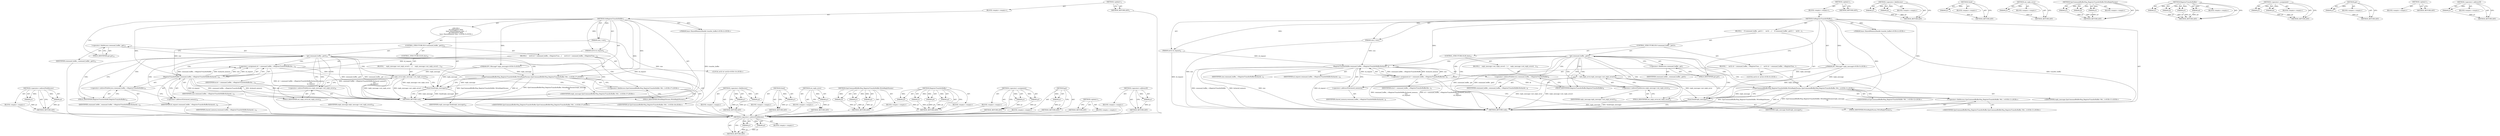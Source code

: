 digraph "&lt;operator&gt;.addressOf" {
vulnerable_89 [label=<(METHOD,&lt;operator&gt;.indirectFieldAccess)>];
vulnerable_90 [label=<(PARAM,p1)>];
vulnerable_91 [label=<(PARAM,p2)>];
vulnerable_92 [label=<(BLOCK,&lt;empty&gt;,&lt;empty&gt;)>];
vulnerable_93 [label=<(METHOD_RETURN,ANY)>];
vulnerable_6 [label=<(METHOD,&lt;global&gt;)<SUB>1</SUB>>];
vulnerable_7 [label=<(BLOCK,&lt;empty&gt;,&lt;empty&gt;)<SUB>1</SUB>>];
vulnerable_8 [label=<(METHOD,OnRegisterTransferBuffer)<SUB>1</SUB>>];
vulnerable_9 [label="<(PARAM,base::SharedMemoryHandle transfer_buffer)<SUB>2</SUB>>"];
vulnerable_10 [label=<(PARAM,size_t size)<SUB>3</SUB>>];
vulnerable_11 [label=<(PARAM,int32 id_request)<SUB>4</SUB>>];
vulnerable_12 [label="<(PARAM,IPC::Message* reply_message)<SUB>5</SUB>>"];
vulnerable_13 [label="<(BLOCK,{
#if defined(OS_WIN)
  base::SharedMemory shar...,{
#if defined(OS_WIN)
  base::SharedMemory shar...)<SUB>5</SUB>>"];
vulnerable_14 [label=<(CONTROL_STRUCTURE,IF,if (command_buffer_.get()))<SUB>13</SUB>>];
vulnerable_15 [label=<(get,command_buffer_.get())<SUB>13</SUB>>];
vulnerable_16 [label=<(&lt;operator&gt;.fieldAccess,command_buffer_.get)<SUB>13</SUB>>];
vulnerable_17 [label=<(IDENTIFIER,command_buffer_,command_buffer_.get())<SUB>13</SUB>>];
vulnerable_18 [label=<(FIELD_IDENTIFIER,get,get)<SUB>13</SUB>>];
vulnerable_19 [label=<(BLOCK,{
     int32 id = command_buffer_-&gt;RegisterTran...,{
     int32 id = command_buffer_-&gt;RegisterTran...)<SUB>13</SUB>>];
vulnerable_20 [label="<(LOCAL,int32 id: int32)<SUB>14</SUB>>"];
vulnerable_21 [label=<(&lt;operator&gt;.assignment,id = command_buffer_-&gt;RegisterTransferBuffer(&amp;s...)<SUB>14</SUB>>];
vulnerable_22 [label=<(IDENTIFIER,id,id = command_buffer_-&gt;RegisterTransferBuffer(&amp;s...)<SUB>14</SUB>>];
vulnerable_23 [label=<(RegisterTransferBuffer,command_buffer_-&gt;RegisterTransferBuffer(&amp;shared...)<SUB>14</SUB>>];
vulnerable_24 [label=<(&lt;operator&gt;.indirectFieldAccess,command_buffer_-&gt;RegisterTransferBuffer)<SUB>14</SUB>>];
vulnerable_25 [label=<(IDENTIFIER,command_buffer_,command_buffer_-&gt;RegisterTransferBuffer(&amp;shared...)<SUB>14</SUB>>];
vulnerable_26 [label=<(FIELD_IDENTIFIER,RegisterTransferBuffer,RegisterTransferBuffer)<SUB>14</SUB>>];
vulnerable_27 [label=<(&lt;operator&gt;.addressOf,&amp;shared_memory)<SUB>14</SUB>>];
vulnerable_28 [label=<(IDENTIFIER,shared_memory,command_buffer_-&gt;RegisterTransferBuffer(&amp;shared...)<SUB>14</SUB>>];
vulnerable_29 [label=<(IDENTIFIER,size,command_buffer_-&gt;RegisterTransferBuffer(&amp;shared...)<SUB>15</SUB>>];
vulnerable_30 [label=<(IDENTIFIER,id_request,command_buffer_-&gt;RegisterTransferBuffer(&amp;shared...)<SUB>16</SUB>>];
vulnerable_31 [label="<(GpuCommandBufferMsg_RegisterTransferBuffer.WriteReplyParams,GpuCommandBufferMsg_RegisterTransferBuffer::Wri...)<SUB>17</SUB>>"];
vulnerable_32 [label="<(&lt;operator&gt;.fieldAccess,GpuCommandBufferMsg_RegisterTransferBuffer::Wri...)<SUB>17</SUB>>"];
vulnerable_33 [label="<(IDENTIFIER,GpuCommandBufferMsg_RegisterTransferBuffer,GpuCommandBufferMsg_RegisterTransferBuffer::Wri...)<SUB>17</SUB>>"];
vulnerable_34 [label=<(FIELD_IDENTIFIER,WriteReplyParams,WriteReplyParams)<SUB>17</SUB>>];
vulnerable_35 [label="<(IDENTIFIER,reply_message,GpuCommandBufferMsg_RegisterTransferBuffer::Wri...)<SUB>17</SUB>>"];
vulnerable_36 [label="<(IDENTIFIER,id,GpuCommandBufferMsg_RegisterTransferBuffer::Wri...)<SUB>18</SUB>>"];
vulnerable_37 [label=<(CONTROL_STRUCTURE,ELSE,else)<SUB>19</SUB>>];
vulnerable_38 [label=<(BLOCK,{
    reply_message-&gt;set_reply_error();
  },{
    reply_message-&gt;set_reply_error();
  })<SUB>19</SUB>>];
vulnerable_39 [label=<(set_reply_error,reply_message-&gt;set_reply_error())<SUB>20</SUB>>];
vulnerable_40 [label=<(&lt;operator&gt;.indirectFieldAccess,reply_message-&gt;set_reply_error)<SUB>20</SUB>>];
vulnerable_41 [label=<(IDENTIFIER,reply_message,reply_message-&gt;set_reply_error())<SUB>20</SUB>>];
vulnerable_42 [label=<(FIELD_IDENTIFIER,set_reply_error,set_reply_error)<SUB>20</SUB>>];
vulnerable_43 [label=<(Send,Send(reply_message))<SUB>23</SUB>>];
vulnerable_44 [label=<(IDENTIFIER,reply_message,Send(reply_message))<SUB>23</SUB>>];
vulnerable_45 [label=<(METHOD_RETURN,void)<SUB>1</SUB>>];
vulnerable_47 [label=<(METHOD_RETURN,ANY)<SUB>1</SUB>>];
vulnerable_72 [label=<(METHOD,&lt;operator&gt;.fieldAccess)>];
vulnerable_73 [label=<(PARAM,p1)>];
vulnerable_74 [label=<(PARAM,p2)>];
vulnerable_75 [label=<(BLOCK,&lt;empty&gt;,&lt;empty&gt;)>];
vulnerable_76 [label=<(METHOD_RETURN,ANY)>];
vulnerable_108 [label=<(METHOD,Send)>];
vulnerable_109 [label=<(PARAM,p1)>];
vulnerable_110 [label=<(BLOCK,&lt;empty&gt;,&lt;empty&gt;)>];
vulnerable_111 [label=<(METHOD_RETURN,ANY)>];
vulnerable_104 [label=<(METHOD,set_reply_error)>];
vulnerable_105 [label=<(PARAM,p1)>];
vulnerable_106 [label=<(BLOCK,&lt;empty&gt;,&lt;empty&gt;)>];
vulnerable_107 [label=<(METHOD_RETURN,ANY)>];
vulnerable_98 [label=<(METHOD,GpuCommandBufferMsg_RegisterTransferBuffer.WriteReplyParams)>];
vulnerable_99 [label=<(PARAM,p1)>];
vulnerable_100 [label=<(PARAM,p2)>];
vulnerable_101 [label=<(PARAM,p3)>];
vulnerable_102 [label=<(BLOCK,&lt;empty&gt;,&lt;empty&gt;)>];
vulnerable_103 [label=<(METHOD_RETURN,ANY)>];
vulnerable_82 [label=<(METHOD,RegisterTransferBuffer)>];
vulnerable_83 [label=<(PARAM,p1)>];
vulnerable_84 [label=<(PARAM,p2)>];
vulnerable_85 [label=<(PARAM,p3)>];
vulnerable_86 [label=<(PARAM,p4)>];
vulnerable_87 [label=<(BLOCK,&lt;empty&gt;,&lt;empty&gt;)>];
vulnerable_88 [label=<(METHOD_RETURN,ANY)>];
vulnerable_77 [label=<(METHOD,&lt;operator&gt;.assignment)>];
vulnerable_78 [label=<(PARAM,p1)>];
vulnerable_79 [label=<(PARAM,p2)>];
vulnerable_80 [label=<(BLOCK,&lt;empty&gt;,&lt;empty&gt;)>];
vulnerable_81 [label=<(METHOD_RETURN,ANY)>];
vulnerable_68 [label=<(METHOD,get)>];
vulnerable_69 [label=<(PARAM,p1)>];
vulnerable_70 [label=<(BLOCK,&lt;empty&gt;,&lt;empty&gt;)>];
vulnerable_71 [label=<(METHOD_RETURN,ANY)>];
vulnerable_62 [label=<(METHOD,&lt;global&gt;)<SUB>1</SUB>>];
vulnerable_63 [label=<(BLOCK,&lt;empty&gt;,&lt;empty&gt;)>];
vulnerable_64 [label=<(METHOD_RETURN,ANY)>];
vulnerable_94 [label=<(METHOD,&lt;operator&gt;.addressOf)>];
vulnerable_95 [label=<(PARAM,p1)>];
vulnerable_96 [label=<(BLOCK,&lt;empty&gt;,&lt;empty&gt;)>];
vulnerable_97 [label=<(METHOD_RETURN,ANY)>];
fixed_89 [label=<(METHOD,&lt;operator&gt;.indirectFieldAccess)>];
fixed_90 [label=<(PARAM,p1)>];
fixed_91 [label=<(PARAM,p2)>];
fixed_92 [label=<(BLOCK,&lt;empty&gt;,&lt;empty&gt;)>];
fixed_93 [label=<(METHOD_RETURN,ANY)>];
fixed_6 [label=<(METHOD,&lt;global&gt;)<SUB>1</SUB>>];
fixed_7 [label=<(BLOCK,&lt;empty&gt;,&lt;empty&gt;)<SUB>1</SUB>>];
fixed_8 [label=<(METHOD,OnRegisterTransferBuffer)<SUB>1</SUB>>];
fixed_9 [label="<(PARAM,base::SharedMemoryHandle transfer_buffer)<SUB>2</SUB>>"];
fixed_10 [label=<(PARAM,size_t size)<SUB>3</SUB>>];
fixed_11 [label=<(PARAM,int32 id_request)<SUB>4</SUB>>];
fixed_12 [label="<(PARAM,IPC::Message* reply_message)<SUB>5</SUB>>"];
fixed_13 [label=<(BLOCK,{
 
   if (command_buffer_.get()) {
     int32 ...,{
 
   if (command_buffer_.get()) {
     int32 ...)<SUB>5</SUB>>];
fixed_14 [label=<(CONTROL_STRUCTURE,IF,if (command_buffer_.get()))<SUB>7</SUB>>];
fixed_15 [label=<(get,command_buffer_.get())<SUB>7</SUB>>];
fixed_16 [label=<(&lt;operator&gt;.fieldAccess,command_buffer_.get)<SUB>7</SUB>>];
fixed_17 [label=<(IDENTIFIER,command_buffer_,command_buffer_.get())<SUB>7</SUB>>];
fixed_18 [label=<(FIELD_IDENTIFIER,get,get)<SUB>7</SUB>>];
fixed_19 [label=<(BLOCK,{
     int32 id = command_buffer_-&gt;RegisterTran...,{
     int32 id = command_buffer_-&gt;RegisterTran...)<SUB>7</SUB>>];
fixed_20 [label="<(LOCAL,int32 id: int32)<SUB>8</SUB>>"];
fixed_21 [label=<(&lt;operator&gt;.assignment,id = command_buffer_-&gt;RegisterTransferBuffer(&amp;s...)<SUB>8</SUB>>];
fixed_22 [label=<(IDENTIFIER,id,id = command_buffer_-&gt;RegisterTransferBuffer(&amp;s...)<SUB>8</SUB>>];
fixed_23 [label=<(RegisterTransferBuffer,command_buffer_-&gt;RegisterTransferBuffer(&amp;shared...)<SUB>8</SUB>>];
fixed_24 [label=<(&lt;operator&gt;.indirectFieldAccess,command_buffer_-&gt;RegisterTransferBuffer)<SUB>8</SUB>>];
fixed_25 [label=<(IDENTIFIER,command_buffer_,command_buffer_-&gt;RegisterTransferBuffer(&amp;shared...)<SUB>8</SUB>>];
fixed_26 [label=<(FIELD_IDENTIFIER,RegisterTransferBuffer,RegisterTransferBuffer)<SUB>8</SUB>>];
fixed_27 [label=<(&lt;operator&gt;.addressOf,&amp;shared_memory)<SUB>8</SUB>>];
fixed_28 [label=<(IDENTIFIER,shared_memory,command_buffer_-&gt;RegisterTransferBuffer(&amp;shared...)<SUB>8</SUB>>];
fixed_29 [label=<(IDENTIFIER,size,command_buffer_-&gt;RegisterTransferBuffer(&amp;shared...)<SUB>9</SUB>>];
fixed_30 [label=<(IDENTIFIER,id_request,command_buffer_-&gt;RegisterTransferBuffer(&amp;shared...)<SUB>10</SUB>>];
fixed_31 [label="<(GpuCommandBufferMsg_RegisterTransferBuffer.WriteReplyParams,GpuCommandBufferMsg_RegisterTransferBuffer::Wri...)<SUB>11</SUB>>"];
fixed_32 [label="<(&lt;operator&gt;.fieldAccess,GpuCommandBufferMsg_RegisterTransferBuffer::Wri...)<SUB>11</SUB>>"];
fixed_33 [label="<(IDENTIFIER,GpuCommandBufferMsg_RegisterTransferBuffer,GpuCommandBufferMsg_RegisterTransferBuffer::Wri...)<SUB>11</SUB>>"];
fixed_34 [label=<(FIELD_IDENTIFIER,WriteReplyParams,WriteReplyParams)<SUB>11</SUB>>];
fixed_35 [label="<(IDENTIFIER,reply_message,GpuCommandBufferMsg_RegisterTransferBuffer::Wri...)<SUB>11</SUB>>"];
fixed_36 [label="<(IDENTIFIER,id,GpuCommandBufferMsg_RegisterTransferBuffer::Wri...)<SUB>12</SUB>>"];
fixed_37 [label=<(CONTROL_STRUCTURE,ELSE,else)<SUB>13</SUB>>];
fixed_38 [label=<(BLOCK,{
    reply_message-&gt;set_reply_error();
  },{
    reply_message-&gt;set_reply_error();
  })<SUB>13</SUB>>];
fixed_39 [label=<(set_reply_error,reply_message-&gt;set_reply_error())<SUB>14</SUB>>];
fixed_40 [label=<(&lt;operator&gt;.indirectFieldAccess,reply_message-&gt;set_reply_error)<SUB>14</SUB>>];
fixed_41 [label=<(IDENTIFIER,reply_message,reply_message-&gt;set_reply_error())<SUB>14</SUB>>];
fixed_42 [label=<(FIELD_IDENTIFIER,set_reply_error,set_reply_error)<SUB>14</SUB>>];
fixed_43 [label=<(Send,Send(reply_message))<SUB>17</SUB>>];
fixed_44 [label=<(IDENTIFIER,reply_message,Send(reply_message))<SUB>17</SUB>>];
fixed_45 [label=<(METHOD_RETURN,void)<SUB>1</SUB>>];
fixed_47 [label=<(METHOD_RETURN,ANY)<SUB>1</SUB>>];
fixed_72 [label=<(METHOD,&lt;operator&gt;.fieldAccess)>];
fixed_73 [label=<(PARAM,p1)>];
fixed_74 [label=<(PARAM,p2)>];
fixed_75 [label=<(BLOCK,&lt;empty&gt;,&lt;empty&gt;)>];
fixed_76 [label=<(METHOD_RETURN,ANY)>];
fixed_108 [label=<(METHOD,Send)>];
fixed_109 [label=<(PARAM,p1)>];
fixed_110 [label=<(BLOCK,&lt;empty&gt;,&lt;empty&gt;)>];
fixed_111 [label=<(METHOD_RETURN,ANY)>];
fixed_104 [label=<(METHOD,set_reply_error)>];
fixed_105 [label=<(PARAM,p1)>];
fixed_106 [label=<(BLOCK,&lt;empty&gt;,&lt;empty&gt;)>];
fixed_107 [label=<(METHOD_RETURN,ANY)>];
fixed_98 [label=<(METHOD,GpuCommandBufferMsg_RegisterTransferBuffer.WriteReplyParams)>];
fixed_99 [label=<(PARAM,p1)>];
fixed_100 [label=<(PARAM,p2)>];
fixed_101 [label=<(PARAM,p3)>];
fixed_102 [label=<(BLOCK,&lt;empty&gt;,&lt;empty&gt;)>];
fixed_103 [label=<(METHOD_RETURN,ANY)>];
fixed_82 [label=<(METHOD,RegisterTransferBuffer)>];
fixed_83 [label=<(PARAM,p1)>];
fixed_84 [label=<(PARAM,p2)>];
fixed_85 [label=<(PARAM,p3)>];
fixed_86 [label=<(PARAM,p4)>];
fixed_87 [label=<(BLOCK,&lt;empty&gt;,&lt;empty&gt;)>];
fixed_88 [label=<(METHOD_RETURN,ANY)>];
fixed_77 [label=<(METHOD,&lt;operator&gt;.assignment)>];
fixed_78 [label=<(PARAM,p1)>];
fixed_79 [label=<(PARAM,p2)>];
fixed_80 [label=<(BLOCK,&lt;empty&gt;,&lt;empty&gt;)>];
fixed_81 [label=<(METHOD_RETURN,ANY)>];
fixed_68 [label=<(METHOD,get)>];
fixed_69 [label=<(PARAM,p1)>];
fixed_70 [label=<(BLOCK,&lt;empty&gt;,&lt;empty&gt;)>];
fixed_71 [label=<(METHOD_RETURN,ANY)>];
fixed_62 [label=<(METHOD,&lt;global&gt;)<SUB>1</SUB>>];
fixed_63 [label=<(BLOCK,&lt;empty&gt;,&lt;empty&gt;)>];
fixed_64 [label=<(METHOD_RETURN,ANY)>];
fixed_94 [label=<(METHOD,&lt;operator&gt;.addressOf)>];
fixed_95 [label=<(PARAM,p1)>];
fixed_96 [label=<(BLOCK,&lt;empty&gt;,&lt;empty&gt;)>];
fixed_97 [label=<(METHOD_RETURN,ANY)>];
vulnerable_89 -> vulnerable_90  [key=0, label="AST: "];
vulnerable_89 -> vulnerable_90  [key=1, label="DDG: "];
vulnerable_89 -> vulnerable_92  [key=0, label="AST: "];
vulnerable_89 -> vulnerable_91  [key=0, label="AST: "];
vulnerable_89 -> vulnerable_91  [key=1, label="DDG: "];
vulnerable_89 -> vulnerable_93  [key=0, label="AST: "];
vulnerable_89 -> vulnerable_93  [key=1, label="CFG: "];
vulnerable_90 -> vulnerable_93  [key=0, label="DDG: p1"];
vulnerable_91 -> vulnerable_93  [key=0, label="DDG: p2"];
vulnerable_92 -> fixed_89  [key=0];
vulnerable_93 -> fixed_89  [key=0];
vulnerable_6 -> vulnerable_7  [key=0, label="AST: "];
vulnerable_6 -> vulnerable_47  [key=0, label="AST: "];
vulnerable_6 -> vulnerable_47  [key=1, label="CFG: "];
vulnerable_7 -> vulnerable_8  [key=0, label="AST: "];
vulnerable_8 -> vulnerable_9  [key=0, label="AST: "];
vulnerable_8 -> vulnerable_9  [key=1, label="DDG: "];
vulnerable_8 -> vulnerable_10  [key=0, label="AST: "];
vulnerable_8 -> vulnerable_10  [key=1, label="DDG: "];
vulnerable_8 -> vulnerable_11  [key=0, label="AST: "];
vulnerable_8 -> vulnerable_11  [key=1, label="DDG: "];
vulnerable_8 -> vulnerable_12  [key=0, label="AST: "];
vulnerable_8 -> vulnerable_12  [key=1, label="DDG: "];
vulnerable_8 -> vulnerable_13  [key=0, label="AST: "];
vulnerable_8 -> vulnerable_45  [key=0, label="AST: "];
vulnerable_8 -> vulnerable_18  [key=0, label="CFG: "];
vulnerable_8 -> vulnerable_43  [key=0, label="DDG: "];
vulnerable_8 -> vulnerable_31  [key=0, label="DDG: "];
vulnerable_8 -> vulnerable_23  [key=0, label="DDG: "];
vulnerable_9 -> vulnerable_45  [key=0, label="DDG: transfer_buffer"];
vulnerable_10 -> vulnerable_45  [key=0, label="DDG: size"];
vulnerable_10 -> vulnerable_23  [key=0, label="DDG: size"];
vulnerable_11 -> vulnerable_45  [key=0, label="DDG: id_request"];
vulnerable_11 -> vulnerable_23  [key=0, label="DDG: id_request"];
vulnerable_12 -> vulnerable_43  [key=0, label="DDG: reply_message"];
vulnerable_12 -> vulnerable_31  [key=0, label="DDG: reply_message"];
vulnerable_12 -> vulnerable_39  [key=0, label="DDG: reply_message"];
vulnerable_13 -> vulnerable_14  [key=0, label="AST: "];
vulnerable_13 -> vulnerable_43  [key=0, label="AST: "];
vulnerable_14 -> vulnerable_15  [key=0, label="AST: "];
vulnerable_14 -> vulnerable_19  [key=0, label="AST: "];
vulnerable_14 -> vulnerable_37  [key=0, label="AST: "];
vulnerable_15 -> vulnerable_16  [key=0, label="AST: "];
vulnerable_15 -> vulnerable_26  [key=0, label="CFG: "];
vulnerable_15 -> vulnerable_26  [key=1, label="CDG: "];
vulnerable_15 -> vulnerable_42  [key=0, label="CFG: "];
vulnerable_15 -> vulnerable_42  [key=1, label="CDG: "];
vulnerable_15 -> vulnerable_45  [key=0, label="DDG: command_buffer_.get"];
vulnerable_15 -> vulnerable_45  [key=1, label="DDG: command_buffer_.get()"];
vulnerable_15 -> vulnerable_40  [key=0, label="CDG: "];
vulnerable_15 -> vulnerable_24  [key=0, label="CDG: "];
vulnerable_15 -> vulnerable_34  [key=0, label="CDG: "];
vulnerable_15 -> vulnerable_21  [key=0, label="CDG: "];
vulnerable_15 -> vulnerable_32  [key=0, label="CDG: "];
vulnerable_15 -> vulnerable_23  [key=0, label="CDG: "];
vulnerable_15 -> vulnerable_39  [key=0, label="CDG: "];
vulnerable_15 -> vulnerable_27  [key=0, label="CDG: "];
vulnerable_15 -> vulnerable_31  [key=0, label="CDG: "];
vulnerable_16 -> vulnerable_17  [key=0, label="AST: "];
vulnerable_16 -> vulnerable_18  [key=0, label="AST: "];
vulnerable_16 -> vulnerable_15  [key=0, label="CFG: "];
vulnerable_17 -> fixed_89  [key=0];
vulnerable_18 -> vulnerable_16  [key=0, label="CFG: "];
vulnerable_19 -> vulnerable_20  [key=0, label="AST: "];
vulnerable_19 -> vulnerable_21  [key=0, label="AST: "];
vulnerable_19 -> vulnerable_31  [key=0, label="AST: "];
vulnerable_20 -> fixed_89  [key=0];
vulnerable_21 -> vulnerable_22  [key=0, label="AST: "];
vulnerable_21 -> vulnerable_23  [key=0, label="AST: "];
vulnerable_21 -> vulnerable_34  [key=0, label="CFG: "];
vulnerable_21 -> vulnerable_45  [key=0, label="DDG: command_buffer_-&gt;RegisterTransferBuffer(&amp;shared_memory,
                                                       size,
                                                       id_request)"];
vulnerable_21 -> vulnerable_45  [key=1, label="DDG: id = command_buffer_-&gt;RegisterTransferBuffer(&amp;shared_memory,
                                                       size,
                                                       id_request)"];
vulnerable_21 -> vulnerable_31  [key=0, label="DDG: id"];
vulnerable_22 -> fixed_89  [key=0];
vulnerable_23 -> vulnerable_24  [key=0, label="AST: "];
vulnerable_23 -> vulnerable_27  [key=0, label="AST: "];
vulnerable_23 -> vulnerable_29  [key=0, label="AST: "];
vulnerable_23 -> vulnerable_30  [key=0, label="AST: "];
vulnerable_23 -> vulnerable_21  [key=0, label="CFG: "];
vulnerable_23 -> vulnerable_21  [key=1, label="DDG: command_buffer_-&gt;RegisterTransferBuffer"];
vulnerable_23 -> vulnerable_21  [key=2, label="DDG: &amp;shared_memory"];
vulnerable_23 -> vulnerable_21  [key=3, label="DDG: size"];
vulnerable_23 -> vulnerable_21  [key=4, label="DDG: id_request"];
vulnerable_23 -> vulnerable_45  [key=0, label="DDG: command_buffer_-&gt;RegisterTransferBuffer"];
vulnerable_23 -> vulnerable_45  [key=1, label="DDG: &amp;shared_memory"];
vulnerable_23 -> vulnerable_45  [key=2, label="DDG: size"];
vulnerable_23 -> vulnerable_45  [key=3, label="DDG: id_request"];
vulnerable_24 -> vulnerable_25  [key=0, label="AST: "];
vulnerable_24 -> vulnerable_26  [key=0, label="AST: "];
vulnerable_24 -> vulnerable_27  [key=0, label="CFG: "];
vulnerable_25 -> fixed_89  [key=0];
vulnerable_26 -> vulnerable_24  [key=0, label="CFG: "];
vulnerable_27 -> vulnerable_28  [key=0, label="AST: "];
vulnerable_27 -> vulnerable_23  [key=0, label="CFG: "];
vulnerable_28 -> fixed_89  [key=0];
vulnerable_29 -> fixed_89  [key=0];
vulnerable_30 -> fixed_89  [key=0];
vulnerable_31 -> vulnerable_32  [key=0, label="AST: "];
vulnerable_31 -> vulnerable_35  [key=0, label="AST: "];
vulnerable_31 -> vulnerable_36  [key=0, label="AST: "];
vulnerable_31 -> vulnerable_43  [key=0, label="CFG: "];
vulnerable_31 -> vulnerable_43  [key=1, label="DDG: reply_message"];
vulnerable_31 -> vulnerable_45  [key=0, label="DDG: GpuCommandBufferMsg_RegisterTransferBuffer::WriteReplyParams"];
vulnerable_31 -> vulnerable_45  [key=1, label="DDG: id"];
vulnerable_31 -> vulnerable_45  [key=2, label="DDG: GpuCommandBufferMsg_RegisterTransferBuffer::WriteReplyParams(reply_message,
                                                                 id)"];
vulnerable_32 -> vulnerable_33  [key=0, label="AST: "];
vulnerable_32 -> vulnerable_34  [key=0, label="AST: "];
vulnerable_32 -> vulnerable_31  [key=0, label="CFG: "];
vulnerable_33 -> fixed_89  [key=0];
vulnerable_34 -> vulnerable_32  [key=0, label="CFG: "];
vulnerable_35 -> fixed_89  [key=0];
vulnerable_36 -> fixed_89  [key=0];
vulnerable_37 -> vulnerable_38  [key=0, label="AST: "];
vulnerable_38 -> vulnerable_39  [key=0, label="AST: "];
vulnerable_39 -> vulnerable_40  [key=0, label="AST: "];
vulnerable_39 -> vulnerable_43  [key=0, label="CFG: "];
vulnerable_39 -> vulnerable_43  [key=1, label="DDG: reply_message-&gt;set_reply_error"];
vulnerable_39 -> vulnerable_45  [key=0, label="DDG: reply_message-&gt;set_reply_error"];
vulnerable_39 -> vulnerable_45  [key=1, label="DDG: reply_message-&gt;set_reply_error()"];
vulnerable_40 -> vulnerable_41  [key=0, label="AST: "];
vulnerable_40 -> vulnerable_42  [key=0, label="AST: "];
vulnerable_40 -> vulnerable_39  [key=0, label="CFG: "];
vulnerable_41 -> fixed_89  [key=0];
vulnerable_42 -> vulnerable_40  [key=0, label="CFG: "];
vulnerable_43 -> vulnerable_44  [key=0, label="AST: "];
vulnerable_43 -> vulnerable_45  [key=0, label="CFG: "];
vulnerable_43 -> vulnerable_45  [key=1, label="DDG: reply_message"];
vulnerable_43 -> vulnerable_45  [key=2, label="DDG: Send(reply_message)"];
vulnerable_44 -> fixed_89  [key=0];
vulnerable_45 -> fixed_89  [key=0];
vulnerable_47 -> fixed_89  [key=0];
vulnerable_72 -> vulnerable_73  [key=0, label="AST: "];
vulnerable_72 -> vulnerable_73  [key=1, label="DDG: "];
vulnerable_72 -> vulnerable_75  [key=0, label="AST: "];
vulnerable_72 -> vulnerable_74  [key=0, label="AST: "];
vulnerable_72 -> vulnerable_74  [key=1, label="DDG: "];
vulnerable_72 -> vulnerable_76  [key=0, label="AST: "];
vulnerable_72 -> vulnerable_76  [key=1, label="CFG: "];
vulnerable_73 -> vulnerable_76  [key=0, label="DDG: p1"];
vulnerable_74 -> vulnerable_76  [key=0, label="DDG: p2"];
vulnerable_75 -> fixed_89  [key=0];
vulnerable_76 -> fixed_89  [key=0];
vulnerable_108 -> vulnerable_109  [key=0, label="AST: "];
vulnerable_108 -> vulnerable_109  [key=1, label="DDG: "];
vulnerable_108 -> vulnerable_110  [key=0, label="AST: "];
vulnerable_108 -> vulnerable_111  [key=0, label="AST: "];
vulnerable_108 -> vulnerable_111  [key=1, label="CFG: "];
vulnerable_109 -> vulnerable_111  [key=0, label="DDG: p1"];
vulnerable_110 -> fixed_89  [key=0];
vulnerable_111 -> fixed_89  [key=0];
vulnerable_104 -> vulnerable_105  [key=0, label="AST: "];
vulnerable_104 -> vulnerable_105  [key=1, label="DDG: "];
vulnerable_104 -> vulnerable_106  [key=0, label="AST: "];
vulnerable_104 -> vulnerable_107  [key=0, label="AST: "];
vulnerable_104 -> vulnerable_107  [key=1, label="CFG: "];
vulnerable_105 -> vulnerable_107  [key=0, label="DDG: p1"];
vulnerable_106 -> fixed_89  [key=0];
vulnerable_107 -> fixed_89  [key=0];
vulnerable_98 -> vulnerable_99  [key=0, label="AST: "];
vulnerable_98 -> vulnerable_99  [key=1, label="DDG: "];
vulnerable_98 -> vulnerable_102  [key=0, label="AST: "];
vulnerable_98 -> vulnerable_100  [key=0, label="AST: "];
vulnerable_98 -> vulnerable_100  [key=1, label="DDG: "];
vulnerable_98 -> vulnerable_103  [key=0, label="AST: "];
vulnerable_98 -> vulnerable_103  [key=1, label="CFG: "];
vulnerable_98 -> vulnerable_101  [key=0, label="AST: "];
vulnerable_98 -> vulnerable_101  [key=1, label="DDG: "];
vulnerable_99 -> vulnerable_103  [key=0, label="DDG: p1"];
vulnerable_100 -> vulnerable_103  [key=0, label="DDG: p2"];
vulnerable_101 -> vulnerable_103  [key=0, label="DDG: p3"];
vulnerable_102 -> fixed_89  [key=0];
vulnerable_103 -> fixed_89  [key=0];
vulnerable_82 -> vulnerable_83  [key=0, label="AST: "];
vulnerable_82 -> vulnerable_83  [key=1, label="DDG: "];
vulnerable_82 -> vulnerable_87  [key=0, label="AST: "];
vulnerable_82 -> vulnerable_84  [key=0, label="AST: "];
vulnerable_82 -> vulnerable_84  [key=1, label="DDG: "];
vulnerable_82 -> vulnerable_88  [key=0, label="AST: "];
vulnerable_82 -> vulnerable_88  [key=1, label="CFG: "];
vulnerable_82 -> vulnerable_85  [key=0, label="AST: "];
vulnerable_82 -> vulnerable_85  [key=1, label="DDG: "];
vulnerable_82 -> vulnerable_86  [key=0, label="AST: "];
vulnerable_82 -> vulnerable_86  [key=1, label="DDG: "];
vulnerable_83 -> vulnerable_88  [key=0, label="DDG: p1"];
vulnerable_84 -> vulnerable_88  [key=0, label="DDG: p2"];
vulnerable_85 -> vulnerable_88  [key=0, label="DDG: p3"];
vulnerable_86 -> vulnerable_88  [key=0, label="DDG: p4"];
vulnerable_87 -> fixed_89  [key=0];
vulnerable_88 -> fixed_89  [key=0];
vulnerable_77 -> vulnerable_78  [key=0, label="AST: "];
vulnerable_77 -> vulnerable_78  [key=1, label="DDG: "];
vulnerable_77 -> vulnerable_80  [key=0, label="AST: "];
vulnerable_77 -> vulnerable_79  [key=0, label="AST: "];
vulnerable_77 -> vulnerable_79  [key=1, label="DDG: "];
vulnerable_77 -> vulnerable_81  [key=0, label="AST: "];
vulnerable_77 -> vulnerable_81  [key=1, label="CFG: "];
vulnerable_78 -> vulnerable_81  [key=0, label="DDG: p1"];
vulnerable_79 -> vulnerable_81  [key=0, label="DDG: p2"];
vulnerable_80 -> fixed_89  [key=0];
vulnerable_81 -> fixed_89  [key=0];
vulnerable_68 -> vulnerable_69  [key=0, label="AST: "];
vulnerable_68 -> vulnerable_69  [key=1, label="DDG: "];
vulnerable_68 -> vulnerable_70  [key=0, label="AST: "];
vulnerable_68 -> vulnerable_71  [key=0, label="AST: "];
vulnerable_68 -> vulnerable_71  [key=1, label="CFG: "];
vulnerable_69 -> vulnerable_71  [key=0, label="DDG: p1"];
vulnerable_70 -> fixed_89  [key=0];
vulnerable_71 -> fixed_89  [key=0];
vulnerable_62 -> vulnerable_63  [key=0, label="AST: "];
vulnerable_62 -> vulnerable_64  [key=0, label="AST: "];
vulnerable_62 -> vulnerable_64  [key=1, label="CFG: "];
vulnerable_63 -> fixed_89  [key=0];
vulnerable_64 -> fixed_89  [key=0];
vulnerable_94 -> vulnerable_95  [key=0, label="AST: "];
vulnerable_94 -> vulnerable_95  [key=1, label="DDG: "];
vulnerable_94 -> vulnerable_96  [key=0, label="AST: "];
vulnerable_94 -> vulnerable_97  [key=0, label="AST: "];
vulnerable_94 -> vulnerable_97  [key=1, label="CFG: "];
vulnerable_95 -> vulnerable_97  [key=0, label="DDG: p1"];
vulnerable_96 -> fixed_89  [key=0];
vulnerable_97 -> fixed_89  [key=0];
fixed_89 -> fixed_90  [key=0, label="AST: "];
fixed_89 -> fixed_90  [key=1, label="DDG: "];
fixed_89 -> fixed_92  [key=0, label="AST: "];
fixed_89 -> fixed_91  [key=0, label="AST: "];
fixed_89 -> fixed_91  [key=1, label="DDG: "];
fixed_89 -> fixed_93  [key=0, label="AST: "];
fixed_89 -> fixed_93  [key=1, label="CFG: "];
fixed_90 -> fixed_93  [key=0, label="DDG: p1"];
fixed_91 -> fixed_93  [key=0, label="DDG: p2"];
fixed_6 -> fixed_7  [key=0, label="AST: "];
fixed_6 -> fixed_47  [key=0, label="AST: "];
fixed_6 -> fixed_47  [key=1, label="CFG: "];
fixed_7 -> fixed_8  [key=0, label="AST: "];
fixed_8 -> fixed_9  [key=0, label="AST: "];
fixed_8 -> fixed_9  [key=1, label="DDG: "];
fixed_8 -> fixed_10  [key=0, label="AST: "];
fixed_8 -> fixed_10  [key=1, label="DDG: "];
fixed_8 -> fixed_11  [key=0, label="AST: "];
fixed_8 -> fixed_11  [key=1, label="DDG: "];
fixed_8 -> fixed_12  [key=0, label="AST: "];
fixed_8 -> fixed_12  [key=1, label="DDG: "];
fixed_8 -> fixed_13  [key=0, label="AST: "];
fixed_8 -> fixed_45  [key=0, label="AST: "];
fixed_8 -> fixed_18  [key=0, label="CFG: "];
fixed_8 -> fixed_43  [key=0, label="DDG: "];
fixed_8 -> fixed_31  [key=0, label="DDG: "];
fixed_8 -> fixed_23  [key=0, label="DDG: "];
fixed_9 -> fixed_45  [key=0, label="DDG: transfer_buffer"];
fixed_10 -> fixed_45  [key=0, label="DDG: size"];
fixed_10 -> fixed_23  [key=0, label="DDG: size"];
fixed_11 -> fixed_45  [key=0, label="DDG: id_request"];
fixed_11 -> fixed_23  [key=0, label="DDG: id_request"];
fixed_12 -> fixed_43  [key=0, label="DDG: reply_message"];
fixed_12 -> fixed_31  [key=0, label="DDG: reply_message"];
fixed_12 -> fixed_39  [key=0, label="DDG: reply_message"];
fixed_13 -> fixed_14  [key=0, label="AST: "];
fixed_13 -> fixed_43  [key=0, label="AST: "];
fixed_14 -> fixed_15  [key=0, label="AST: "];
fixed_14 -> fixed_19  [key=0, label="AST: "];
fixed_14 -> fixed_37  [key=0, label="AST: "];
fixed_15 -> fixed_16  [key=0, label="AST: "];
fixed_15 -> fixed_26  [key=0, label="CFG: "];
fixed_15 -> fixed_26  [key=1, label="CDG: "];
fixed_15 -> fixed_42  [key=0, label="CFG: "];
fixed_15 -> fixed_42  [key=1, label="CDG: "];
fixed_15 -> fixed_45  [key=0, label="DDG: command_buffer_.get"];
fixed_15 -> fixed_45  [key=1, label="DDG: command_buffer_.get()"];
fixed_15 -> fixed_40  [key=0, label="CDG: "];
fixed_15 -> fixed_24  [key=0, label="CDG: "];
fixed_15 -> fixed_34  [key=0, label="CDG: "];
fixed_15 -> fixed_21  [key=0, label="CDG: "];
fixed_15 -> fixed_32  [key=0, label="CDG: "];
fixed_15 -> fixed_23  [key=0, label="CDG: "];
fixed_15 -> fixed_39  [key=0, label="CDG: "];
fixed_15 -> fixed_27  [key=0, label="CDG: "];
fixed_15 -> fixed_31  [key=0, label="CDG: "];
fixed_16 -> fixed_17  [key=0, label="AST: "];
fixed_16 -> fixed_18  [key=0, label="AST: "];
fixed_16 -> fixed_15  [key=0, label="CFG: "];
fixed_18 -> fixed_16  [key=0, label="CFG: "];
fixed_19 -> fixed_20  [key=0, label="AST: "];
fixed_19 -> fixed_21  [key=0, label="AST: "];
fixed_19 -> fixed_31  [key=0, label="AST: "];
fixed_21 -> fixed_22  [key=0, label="AST: "];
fixed_21 -> fixed_23  [key=0, label="AST: "];
fixed_21 -> fixed_34  [key=0, label="CFG: "];
fixed_21 -> fixed_45  [key=0, label="DDG: command_buffer_-&gt;RegisterTransferBuffer(&amp;shared_memory,
                                                       size,
                                                       id_request)"];
fixed_21 -> fixed_45  [key=1, label="DDG: id = command_buffer_-&gt;RegisterTransferBuffer(&amp;shared_memory,
                                                       size,
                                                       id_request)"];
fixed_21 -> fixed_31  [key=0, label="DDG: id"];
fixed_23 -> fixed_24  [key=0, label="AST: "];
fixed_23 -> fixed_27  [key=0, label="AST: "];
fixed_23 -> fixed_29  [key=0, label="AST: "];
fixed_23 -> fixed_30  [key=0, label="AST: "];
fixed_23 -> fixed_21  [key=0, label="CFG: "];
fixed_23 -> fixed_21  [key=1, label="DDG: command_buffer_-&gt;RegisterTransferBuffer"];
fixed_23 -> fixed_21  [key=2, label="DDG: &amp;shared_memory"];
fixed_23 -> fixed_21  [key=3, label="DDG: size"];
fixed_23 -> fixed_21  [key=4, label="DDG: id_request"];
fixed_23 -> fixed_45  [key=0, label="DDG: command_buffer_-&gt;RegisterTransferBuffer"];
fixed_23 -> fixed_45  [key=1, label="DDG: &amp;shared_memory"];
fixed_23 -> fixed_45  [key=2, label="DDG: size"];
fixed_23 -> fixed_45  [key=3, label="DDG: id_request"];
fixed_24 -> fixed_25  [key=0, label="AST: "];
fixed_24 -> fixed_26  [key=0, label="AST: "];
fixed_24 -> fixed_27  [key=0, label="CFG: "];
fixed_26 -> fixed_24  [key=0, label="CFG: "];
fixed_27 -> fixed_28  [key=0, label="AST: "];
fixed_27 -> fixed_23  [key=0, label="CFG: "];
fixed_31 -> fixed_32  [key=0, label="AST: "];
fixed_31 -> fixed_35  [key=0, label="AST: "];
fixed_31 -> fixed_36  [key=0, label="AST: "];
fixed_31 -> fixed_43  [key=0, label="CFG: "];
fixed_31 -> fixed_43  [key=1, label="DDG: reply_message"];
fixed_31 -> fixed_45  [key=0, label="DDG: GpuCommandBufferMsg_RegisterTransferBuffer::WriteReplyParams"];
fixed_31 -> fixed_45  [key=1, label="DDG: id"];
fixed_31 -> fixed_45  [key=2, label="DDG: GpuCommandBufferMsg_RegisterTransferBuffer::WriteReplyParams(reply_message,
                                                                 id)"];
fixed_32 -> fixed_33  [key=0, label="AST: "];
fixed_32 -> fixed_34  [key=0, label="AST: "];
fixed_32 -> fixed_31  [key=0, label="CFG: "];
fixed_34 -> fixed_32  [key=0, label="CFG: "];
fixed_37 -> fixed_38  [key=0, label="AST: "];
fixed_38 -> fixed_39  [key=0, label="AST: "];
fixed_39 -> fixed_40  [key=0, label="AST: "];
fixed_39 -> fixed_43  [key=0, label="CFG: "];
fixed_39 -> fixed_43  [key=1, label="DDG: reply_message-&gt;set_reply_error"];
fixed_39 -> fixed_45  [key=0, label="DDG: reply_message-&gt;set_reply_error"];
fixed_39 -> fixed_45  [key=1, label="DDG: reply_message-&gt;set_reply_error()"];
fixed_40 -> fixed_41  [key=0, label="AST: "];
fixed_40 -> fixed_42  [key=0, label="AST: "];
fixed_40 -> fixed_39  [key=0, label="CFG: "];
fixed_42 -> fixed_40  [key=0, label="CFG: "];
fixed_43 -> fixed_44  [key=0, label="AST: "];
fixed_43 -> fixed_45  [key=0, label="CFG: "];
fixed_43 -> fixed_45  [key=1, label="DDG: reply_message"];
fixed_43 -> fixed_45  [key=2, label="DDG: Send(reply_message)"];
fixed_72 -> fixed_73  [key=0, label="AST: "];
fixed_72 -> fixed_73  [key=1, label="DDG: "];
fixed_72 -> fixed_75  [key=0, label="AST: "];
fixed_72 -> fixed_74  [key=0, label="AST: "];
fixed_72 -> fixed_74  [key=1, label="DDG: "];
fixed_72 -> fixed_76  [key=0, label="AST: "];
fixed_72 -> fixed_76  [key=1, label="CFG: "];
fixed_73 -> fixed_76  [key=0, label="DDG: p1"];
fixed_74 -> fixed_76  [key=0, label="DDG: p2"];
fixed_108 -> fixed_109  [key=0, label="AST: "];
fixed_108 -> fixed_109  [key=1, label="DDG: "];
fixed_108 -> fixed_110  [key=0, label="AST: "];
fixed_108 -> fixed_111  [key=0, label="AST: "];
fixed_108 -> fixed_111  [key=1, label="CFG: "];
fixed_109 -> fixed_111  [key=0, label="DDG: p1"];
fixed_104 -> fixed_105  [key=0, label="AST: "];
fixed_104 -> fixed_105  [key=1, label="DDG: "];
fixed_104 -> fixed_106  [key=0, label="AST: "];
fixed_104 -> fixed_107  [key=0, label="AST: "];
fixed_104 -> fixed_107  [key=1, label="CFG: "];
fixed_105 -> fixed_107  [key=0, label="DDG: p1"];
fixed_98 -> fixed_99  [key=0, label="AST: "];
fixed_98 -> fixed_99  [key=1, label="DDG: "];
fixed_98 -> fixed_102  [key=0, label="AST: "];
fixed_98 -> fixed_100  [key=0, label="AST: "];
fixed_98 -> fixed_100  [key=1, label="DDG: "];
fixed_98 -> fixed_103  [key=0, label="AST: "];
fixed_98 -> fixed_103  [key=1, label="CFG: "];
fixed_98 -> fixed_101  [key=0, label="AST: "];
fixed_98 -> fixed_101  [key=1, label="DDG: "];
fixed_99 -> fixed_103  [key=0, label="DDG: p1"];
fixed_100 -> fixed_103  [key=0, label="DDG: p2"];
fixed_101 -> fixed_103  [key=0, label="DDG: p3"];
fixed_82 -> fixed_83  [key=0, label="AST: "];
fixed_82 -> fixed_83  [key=1, label="DDG: "];
fixed_82 -> fixed_87  [key=0, label="AST: "];
fixed_82 -> fixed_84  [key=0, label="AST: "];
fixed_82 -> fixed_84  [key=1, label="DDG: "];
fixed_82 -> fixed_88  [key=0, label="AST: "];
fixed_82 -> fixed_88  [key=1, label="CFG: "];
fixed_82 -> fixed_85  [key=0, label="AST: "];
fixed_82 -> fixed_85  [key=1, label="DDG: "];
fixed_82 -> fixed_86  [key=0, label="AST: "];
fixed_82 -> fixed_86  [key=1, label="DDG: "];
fixed_83 -> fixed_88  [key=0, label="DDG: p1"];
fixed_84 -> fixed_88  [key=0, label="DDG: p2"];
fixed_85 -> fixed_88  [key=0, label="DDG: p3"];
fixed_86 -> fixed_88  [key=0, label="DDG: p4"];
fixed_77 -> fixed_78  [key=0, label="AST: "];
fixed_77 -> fixed_78  [key=1, label="DDG: "];
fixed_77 -> fixed_80  [key=0, label="AST: "];
fixed_77 -> fixed_79  [key=0, label="AST: "];
fixed_77 -> fixed_79  [key=1, label="DDG: "];
fixed_77 -> fixed_81  [key=0, label="AST: "];
fixed_77 -> fixed_81  [key=1, label="CFG: "];
fixed_78 -> fixed_81  [key=0, label="DDG: p1"];
fixed_79 -> fixed_81  [key=0, label="DDG: p2"];
fixed_68 -> fixed_69  [key=0, label="AST: "];
fixed_68 -> fixed_69  [key=1, label="DDG: "];
fixed_68 -> fixed_70  [key=0, label="AST: "];
fixed_68 -> fixed_71  [key=0, label="AST: "];
fixed_68 -> fixed_71  [key=1, label="CFG: "];
fixed_69 -> fixed_71  [key=0, label="DDG: p1"];
fixed_62 -> fixed_63  [key=0, label="AST: "];
fixed_62 -> fixed_64  [key=0, label="AST: "];
fixed_62 -> fixed_64  [key=1, label="CFG: "];
fixed_94 -> fixed_95  [key=0, label="AST: "];
fixed_94 -> fixed_95  [key=1, label="DDG: "];
fixed_94 -> fixed_96  [key=0, label="AST: "];
fixed_94 -> fixed_97  [key=0, label="AST: "];
fixed_94 -> fixed_97  [key=1, label="CFG: "];
fixed_95 -> fixed_97  [key=0, label="DDG: p1"];
}
